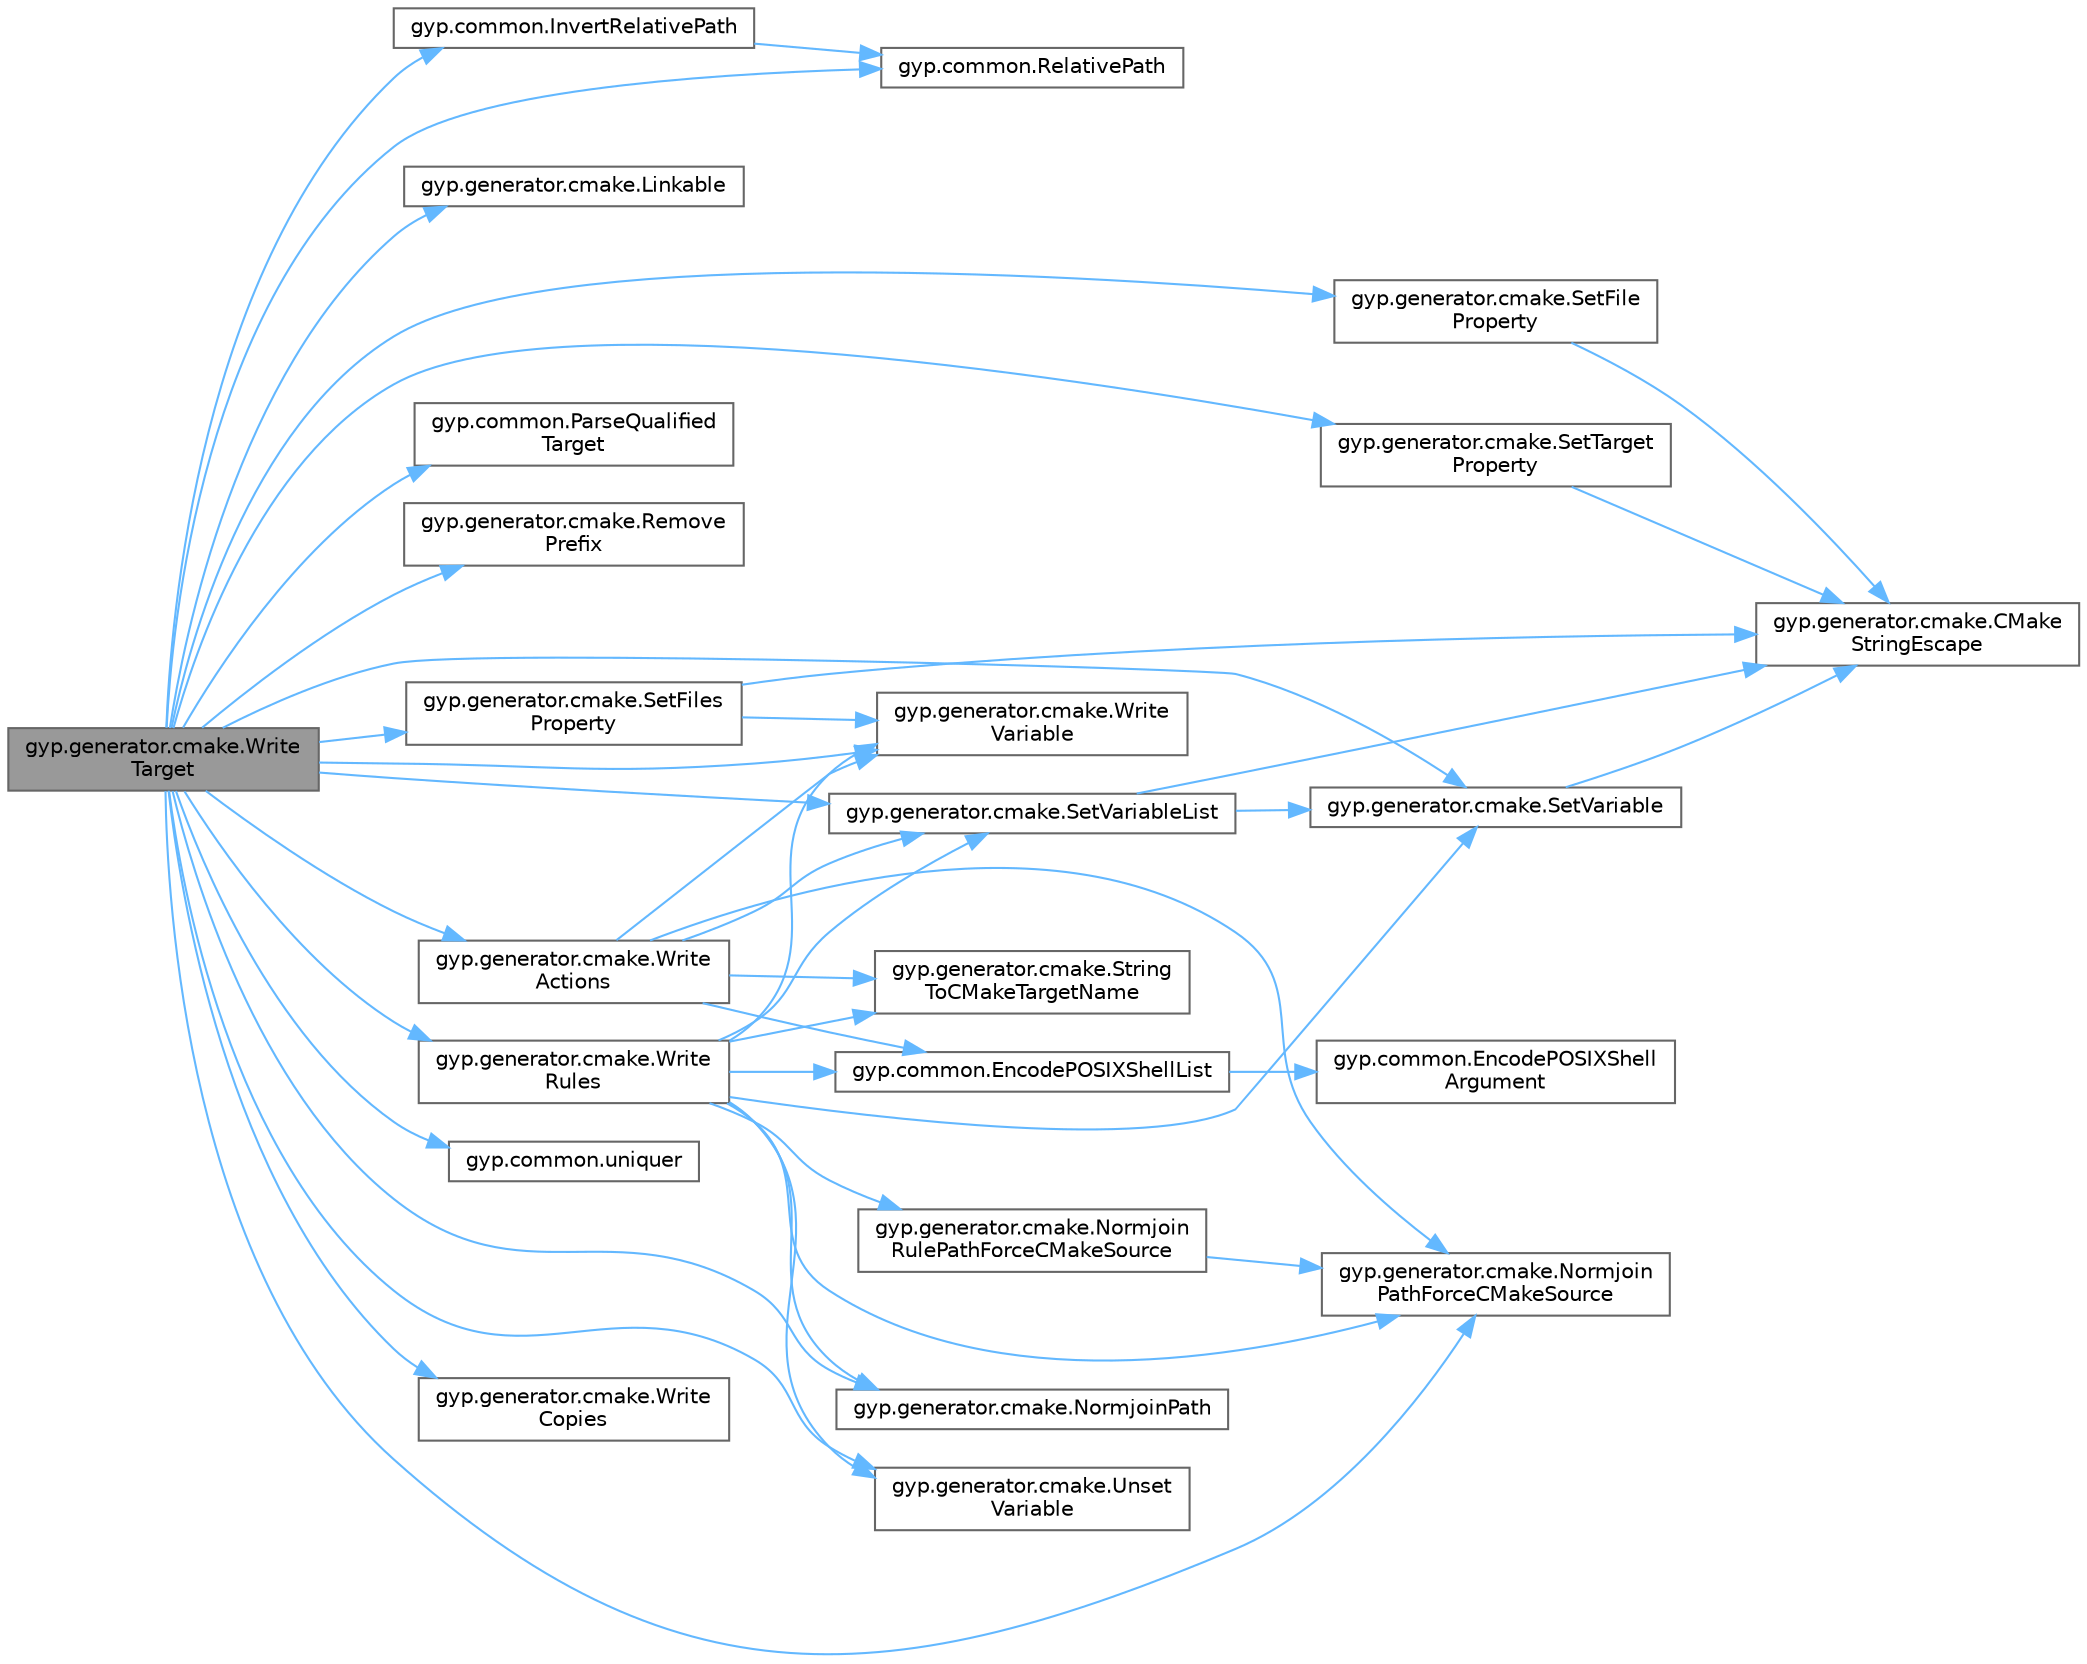 digraph "gyp.generator.cmake.WriteTarget"
{
 // LATEX_PDF_SIZE
  bgcolor="transparent";
  edge [fontname=Helvetica,fontsize=10,labelfontname=Helvetica,labelfontsize=10];
  node [fontname=Helvetica,fontsize=10,shape=box,height=0.2,width=0.4];
  rankdir="LR";
  Node1 [id="Node000001",label="gyp.generator.cmake.Write\lTarget",height=0.2,width=0.4,color="gray40", fillcolor="grey60", style="filled", fontcolor="black",tooltip=" "];
  Node1 -> Node2 [id="edge85_Node000001_Node000002",color="steelblue1",style="solid",tooltip=" "];
  Node2 [id="Node000002",label="gyp.common.InvertRelativePath",height=0.2,width=0.4,color="grey40", fillcolor="white", style="filled",URL="$namespacegyp_1_1common.html#a444243e74701615d1cdb73c45ab80575",tooltip=" "];
  Node2 -> Node3 [id="edge86_Node000002_Node000003",color="steelblue1",style="solid",tooltip=" "];
  Node3 [id="Node000003",label="gyp.common.RelativePath",height=0.2,width=0.4,color="grey40", fillcolor="white", style="filled",URL="$namespacegyp_1_1common.html#a8533ebdd9774c22ee7f7450c54239796",tooltip=" "];
  Node1 -> Node4 [id="edge87_Node000001_Node000004",color="steelblue1",style="solid",tooltip=" "];
  Node4 [id="Node000004",label="gyp.generator.cmake.Linkable",height=0.2,width=0.4,color="grey40", fillcolor="white", style="filled",URL="$namespacegyp_1_1generator_1_1cmake.html#a712638e8cc1a7dceef12a169d2b3a8ae",tooltip=" "];
  Node1 -> Node5 [id="edge88_Node000001_Node000005",color="steelblue1",style="solid",tooltip=" "];
  Node5 [id="Node000005",label="gyp.generator.cmake.NormjoinPath",height=0.2,width=0.4,color="grey40", fillcolor="white", style="filled",URL="$namespacegyp_1_1generator_1_1cmake.html#ab9a54e8429ea4dafe901947062436230",tooltip=" "];
  Node1 -> Node6 [id="edge89_Node000001_Node000006",color="steelblue1",style="solid",tooltip=" "];
  Node6 [id="Node000006",label="gyp.generator.cmake.Normjoin\lPathForceCMakeSource",height=0.2,width=0.4,color="grey40", fillcolor="white", style="filled",URL="$namespacegyp_1_1generator_1_1cmake.html#aa66dc3f1850aeb8ac3b865044b3d9113",tooltip=" "];
  Node1 -> Node7 [id="edge90_Node000001_Node000007",color="steelblue1",style="solid",tooltip=" "];
  Node7 [id="Node000007",label="gyp.common.ParseQualified\lTarget",height=0.2,width=0.4,color="grey40", fillcolor="white", style="filled",URL="$namespacegyp_1_1common.html#a51180f038e57ff79c30f6231d1d7958f",tooltip=" "];
  Node1 -> Node3 [id="edge91_Node000001_Node000003",color="steelblue1",style="solid",tooltip=" "];
  Node1 -> Node8 [id="edge92_Node000001_Node000008",color="steelblue1",style="solid",tooltip=" "];
  Node8 [id="Node000008",label="gyp.generator.cmake.Remove\lPrefix",height=0.2,width=0.4,color="grey40", fillcolor="white", style="filled",URL="$namespacegyp_1_1generator_1_1cmake.html#a843a0c5c56c7948ad31855e8365af79c",tooltip=" "];
  Node1 -> Node9 [id="edge93_Node000001_Node000009",color="steelblue1",style="solid",tooltip=" "];
  Node9 [id="Node000009",label="gyp.generator.cmake.SetFile\lProperty",height=0.2,width=0.4,color="grey40", fillcolor="white", style="filled",URL="$namespacegyp_1_1generator_1_1cmake.html#a7d0a0ca26bce711a299e828414bac8da",tooltip=" "];
  Node9 -> Node10 [id="edge94_Node000009_Node000010",color="steelblue1",style="solid",tooltip=" "];
  Node10 [id="Node000010",label="gyp.generator.cmake.CMake\lStringEscape",height=0.2,width=0.4,color="grey40", fillcolor="white", style="filled",URL="$namespacegyp_1_1generator_1_1cmake.html#a79eae0680ce728e6ff53796c3bfb08d5",tooltip=" "];
  Node1 -> Node11 [id="edge95_Node000001_Node000011",color="steelblue1",style="solid",tooltip=" "];
  Node11 [id="Node000011",label="gyp.generator.cmake.SetFiles\lProperty",height=0.2,width=0.4,color="grey40", fillcolor="white", style="filled",URL="$namespacegyp_1_1generator_1_1cmake.html#ab89494855e015adc10efd214f16cf7c8",tooltip=" "];
  Node11 -> Node10 [id="edge96_Node000011_Node000010",color="steelblue1",style="solid",tooltip=" "];
  Node11 -> Node12 [id="edge97_Node000011_Node000012",color="steelblue1",style="solid",tooltip=" "];
  Node12 [id="Node000012",label="gyp.generator.cmake.Write\lVariable",height=0.2,width=0.4,color="grey40", fillcolor="white", style="filled",URL="$namespacegyp_1_1generator_1_1cmake.html#a01c1945107c4652c622293ac17f581b6",tooltip=" "];
  Node1 -> Node13 [id="edge98_Node000001_Node000013",color="steelblue1",style="solid",tooltip=" "];
  Node13 [id="Node000013",label="gyp.generator.cmake.SetTarget\lProperty",height=0.2,width=0.4,color="grey40", fillcolor="white", style="filled",URL="$namespacegyp_1_1generator_1_1cmake.html#a1b75c32a166b60d4a133c66085ac802d",tooltip=" "];
  Node13 -> Node10 [id="edge99_Node000013_Node000010",color="steelblue1",style="solid",tooltip=" "];
  Node1 -> Node14 [id="edge100_Node000001_Node000014",color="steelblue1",style="solid",tooltip=" "];
  Node14 [id="Node000014",label="gyp.generator.cmake.SetVariable",height=0.2,width=0.4,color="grey40", fillcolor="white", style="filled",URL="$namespacegyp_1_1generator_1_1cmake.html#affa21f36ef73a3d339d97ab0a5939559",tooltip=" "];
  Node14 -> Node10 [id="edge101_Node000014_Node000010",color="steelblue1",style="solid",tooltip=" "];
  Node1 -> Node15 [id="edge102_Node000001_Node000015",color="steelblue1",style="solid",tooltip=" "];
  Node15 [id="Node000015",label="gyp.generator.cmake.SetVariableList",height=0.2,width=0.4,color="grey40", fillcolor="white", style="filled",URL="$namespacegyp_1_1generator_1_1cmake.html#a930ecc27bac8e8eff33eb4523b82a5ba",tooltip=" "];
  Node15 -> Node10 [id="edge103_Node000015_Node000010",color="steelblue1",style="solid",tooltip=" "];
  Node15 -> Node14 [id="edge104_Node000015_Node000014",color="steelblue1",style="solid",tooltip=" "];
  Node1 -> Node16 [id="edge105_Node000001_Node000016",color="steelblue1",style="solid",tooltip=" "];
  Node16 [id="Node000016",label="gyp.common.uniquer",height=0.2,width=0.4,color="grey40", fillcolor="white", style="filled",URL="$namespacegyp_1_1common.html#ad189f1004790fca1b7cdfc7c01dde48f",tooltip=" "];
  Node1 -> Node17 [id="edge106_Node000001_Node000017",color="steelblue1",style="solid",tooltip=" "];
  Node17 [id="Node000017",label="gyp.generator.cmake.Unset\lVariable",height=0.2,width=0.4,color="grey40", fillcolor="white", style="filled",URL="$namespacegyp_1_1generator_1_1cmake.html#abf5ff1d9526ddbbba59ff260e20322d7",tooltip=" "];
  Node1 -> Node18 [id="edge107_Node000001_Node000018",color="steelblue1",style="solid",tooltip=" "];
  Node18 [id="Node000018",label="gyp.generator.cmake.Write\lActions",height=0.2,width=0.4,color="grey40", fillcolor="white", style="filled",URL="$namespacegyp_1_1generator_1_1cmake.html#ab5b121f0489273f2a2150200c10ec415",tooltip=" "];
  Node18 -> Node19 [id="edge108_Node000018_Node000019",color="steelblue1",style="solid",tooltip=" "];
  Node19 [id="Node000019",label="gyp.common.EncodePOSIXShellList",height=0.2,width=0.4,color="grey40", fillcolor="white", style="filled",URL="$namespacegyp_1_1common.html#a1681405bb09a2eda416079b3ed7de917",tooltip=" "];
  Node19 -> Node20 [id="edge109_Node000019_Node000020",color="steelblue1",style="solid",tooltip=" "];
  Node20 [id="Node000020",label="gyp.common.EncodePOSIXShell\lArgument",height=0.2,width=0.4,color="grey40", fillcolor="white", style="filled",URL="$namespacegyp_1_1common.html#a2e45d4d865602a9046dc070c5545e87b",tooltip=" "];
  Node18 -> Node6 [id="edge110_Node000018_Node000006",color="steelblue1",style="solid",tooltip=" "];
  Node18 -> Node15 [id="edge111_Node000018_Node000015",color="steelblue1",style="solid",tooltip=" "];
  Node18 -> Node21 [id="edge112_Node000018_Node000021",color="steelblue1",style="solid",tooltip=" "];
  Node21 [id="Node000021",label="gyp.generator.cmake.String\lToCMakeTargetName",height=0.2,width=0.4,color="grey40", fillcolor="white", style="filled",URL="$namespacegyp_1_1generator_1_1cmake.html#a0555c06a6f18f26c8dfde9490d618622",tooltip=" "];
  Node18 -> Node12 [id="edge113_Node000018_Node000012",color="steelblue1",style="solid",tooltip=" "];
  Node1 -> Node22 [id="edge114_Node000001_Node000022",color="steelblue1",style="solid",tooltip=" "];
  Node22 [id="Node000022",label="gyp.generator.cmake.Write\lCopies",height=0.2,width=0.4,color="grey40", fillcolor="white", style="filled",URL="$namespacegyp_1_1generator_1_1cmake.html#a737edd52c80f9615e11c4f19bd16c884",tooltip=" "];
  Node1 -> Node23 [id="edge115_Node000001_Node000023",color="steelblue1",style="solid",tooltip=" "];
  Node23 [id="Node000023",label="gyp.generator.cmake.Write\lRules",height=0.2,width=0.4,color="grey40", fillcolor="white", style="filled",URL="$namespacegyp_1_1generator_1_1cmake.html#a0d654706899f964a89c6768c69149645",tooltip=" "];
  Node23 -> Node19 [id="edge116_Node000023_Node000019",color="steelblue1",style="solid",tooltip=" "];
  Node23 -> Node5 [id="edge117_Node000023_Node000005",color="steelblue1",style="solid",tooltip=" "];
  Node23 -> Node6 [id="edge118_Node000023_Node000006",color="steelblue1",style="solid",tooltip=" "];
  Node23 -> Node24 [id="edge119_Node000023_Node000024",color="steelblue1",style="solid",tooltip=" "];
  Node24 [id="Node000024",label="gyp.generator.cmake.Normjoin\lRulePathForceCMakeSource",height=0.2,width=0.4,color="grey40", fillcolor="white", style="filled",URL="$namespacegyp_1_1generator_1_1cmake.html#abb4b7b3ad649787b82debc35939d0874",tooltip=" "];
  Node24 -> Node6 [id="edge120_Node000024_Node000006",color="steelblue1",style="solid",tooltip=" "];
  Node23 -> Node14 [id="edge121_Node000023_Node000014",color="steelblue1",style="solid",tooltip=" "];
  Node23 -> Node15 [id="edge122_Node000023_Node000015",color="steelblue1",style="solid",tooltip=" "];
  Node23 -> Node21 [id="edge123_Node000023_Node000021",color="steelblue1",style="solid",tooltip=" "];
  Node23 -> Node17 [id="edge124_Node000023_Node000017",color="steelblue1",style="solid",tooltip=" "];
  Node23 -> Node12 [id="edge125_Node000023_Node000012",color="steelblue1",style="solid",tooltip=" "];
  Node1 -> Node12 [id="edge126_Node000001_Node000012",color="steelblue1",style="solid",tooltip=" "];
}
